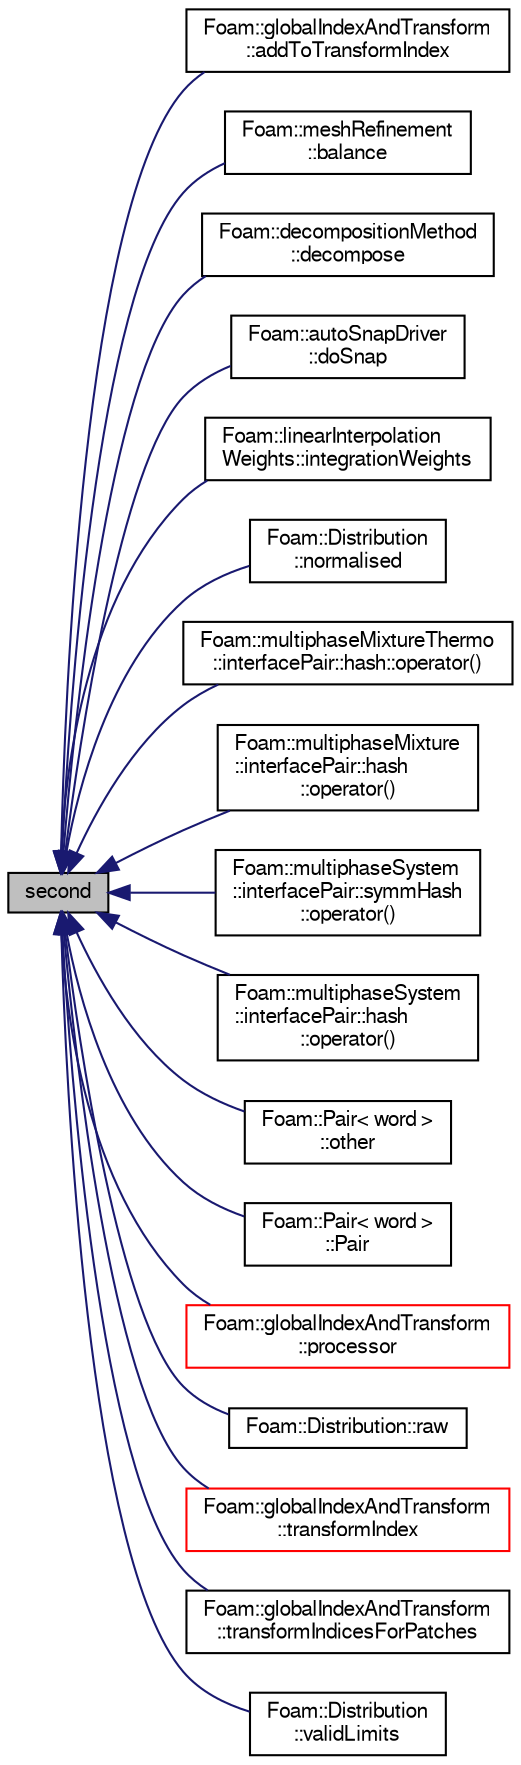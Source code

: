 digraph "second"
{
  bgcolor="transparent";
  edge [fontname="FreeSans",fontsize="10",labelfontname="FreeSans",labelfontsize="10"];
  node [fontname="FreeSans",fontsize="10",shape=record];
  rankdir="LR";
  Node1 [label="second",height=0.2,width=0.4,color="black", fillcolor="grey75", style="filled" fontcolor="black"];
  Node1 -> Node2 [dir="back",color="midnightblue",fontsize="10",style="solid",fontname="FreeSans"];
  Node2 [label="Foam::globalIndexAndTransform\l::addToTransformIndex",height=0.2,width=0.4,color="black",URL="$a00907.html#aa5ca2189f2ab3ddd22e4adef20976baf",tooltip="Add patch transformation to transformIndex. Return new. "];
  Node1 -> Node3 [dir="back",color="midnightblue",fontsize="10",style="solid",fontname="FreeSans"];
  Node3 [label="Foam::meshRefinement\l::balance",height=0.2,width=0.4,color="black",URL="$a01428.html#a64feb4b7a4116efb2111d5adf88b50a3",tooltip="Redecompose according to cell count. "];
  Node1 -> Node4 [dir="back",color="midnightblue",fontsize="10",style="solid",fontname="FreeSans"];
  Node4 [label="Foam::decompositionMethod\l::decompose",height=0.2,width=0.4,color="black",URL="$a00483.html#a9e5348f6d62778dc2721d9646d92c3d2"];
  Node1 -> Node5 [dir="back",color="midnightblue",fontsize="10",style="solid",fontname="FreeSans"];
  Node5 [label="Foam::autoSnapDriver\l::doSnap",height=0.2,width=0.4,color="black",URL="$a00079.html#adf0870a8be4483ecdb73b26b20d027ee"];
  Node1 -> Node6 [dir="back",color="midnightblue",fontsize="10",style="solid",fontname="FreeSans"];
  Node6 [label="Foam::linearInterpolation\lWeights::integrationWeights",height=0.2,width=0.4,color="black",URL="$a01300.html#abfea05ad0de4d62e56884979e004656d",tooltip="Calculate weights and indices to calculate integrand of t1..t2. "];
  Node1 -> Node7 [dir="back",color="midnightblue",fontsize="10",style="solid",fontname="FreeSans"];
  Node7 [label="Foam::Distribution\l::normalised",height=0.2,width=0.4,color="black",URL="$a00538.html#a0d37b28f72f3671726fd61a4959e4740",tooltip="Return the normalised distribution (probability density) "];
  Node1 -> Node8 [dir="back",color="midnightblue",fontsize="10",style="solid",fontname="FreeSans"];
  Node8 [label="Foam::multiphaseMixtureThermo\l::interfacePair::hash::operator()",height=0.2,width=0.4,color="black",URL="$a00942.html#add7812307a7b7bd9fd3b26129e704a46"];
  Node1 -> Node9 [dir="back",color="midnightblue",fontsize="10",style="solid",fontname="FreeSans"];
  Node9 [label="Foam::multiphaseMixture\l::interfacePair::hash\l::operator()",height=0.2,width=0.4,color="black",URL="$a00944.html#add7812307a7b7bd9fd3b26129e704a46"];
  Node1 -> Node10 [dir="back",color="midnightblue",fontsize="10",style="solid",fontname="FreeSans"];
  Node10 [label="Foam::multiphaseSystem\l::interfacePair::symmHash\l::operator()",height=0.2,width=0.4,color="black",URL="$a02467.html#add7812307a7b7bd9fd3b26129e704a46"];
  Node1 -> Node11 [dir="back",color="midnightblue",fontsize="10",style="solid",fontname="FreeSans"];
  Node11 [label="Foam::multiphaseSystem\l::interfacePair::hash\l::operator()",height=0.2,width=0.4,color="black",URL="$a00943.html#add7812307a7b7bd9fd3b26129e704a46"];
  Node1 -> Node12 [dir="back",color="midnightblue",fontsize="10",style="solid",fontname="FreeSans"];
  Node12 [label="Foam::Pair\< word \>\l::other",height=0.2,width=0.4,color="black",URL="$a01710.html#ab052b992c7e73fa2dcaab9f613f25f32",tooltip="Return other. "];
  Node1 -> Node13 [dir="back",color="midnightblue",fontsize="10",style="solid",fontname="FreeSans"];
  Node13 [label="Foam::Pair\< word \>\l::Pair",height=0.2,width=0.4,color="black",URL="$a01710.html#ab2954567b14e2f39fd86b58b1ecf5c40",tooltip="Construct from components. "];
  Node1 -> Node14 [dir="back",color="midnightblue",fontsize="10",style="solid",fontname="FreeSans"];
  Node14 [label="Foam::globalIndexAndTransform\l::processor",height=0.2,width=0.4,color="red",URL="$a00907.html#a733cc3d1c9c5b5aa291c9deb2d695573",tooltip="Which processor does this come from? "];
  Node1 -> Node15 [dir="back",color="midnightblue",fontsize="10",style="solid",fontname="FreeSans"];
  Node15 [label="Foam::Distribution::raw",height=0.2,width=0.4,color="black",URL="$a00538.html#a534e886fbc527191f1449a00238be6b3",tooltip="Return the distribution of the total bin weights. "];
  Node1 -> Node16 [dir="back",color="midnightblue",fontsize="10",style="solid",fontname="FreeSans"];
  Node16 [label="Foam::globalIndexAndTransform\l::transformIndex",height=0.2,width=0.4,color="red",URL="$a00907.html#a045b8e246ccc41fb39e9918a1c9fb783",tooltip="Transform carried by the object. "];
  Node1 -> Node17 [dir="back",color="midnightblue",fontsize="10",style="solid",fontname="FreeSans"];
  Node17 [label="Foam::globalIndexAndTransform\l::transformIndicesForPatches",height=0.2,width=0.4,color="black",URL="$a00907.html#aaeb707184c40773486e659fc31f007d4",tooltip="Access the all of the indices of the transform. "];
  Node1 -> Node18 [dir="back",color="midnightblue",fontsize="10",style="solid",fontname="FreeSans"];
  Node18 [label="Foam::Distribution\l::validLimits",height=0.2,width=0.4,color="black",URL="$a00538.html#a376a44980cd807789e5d3ad859bf5f06",tooltip="Returns the indices of the first and last non-zero entries. "];
}
